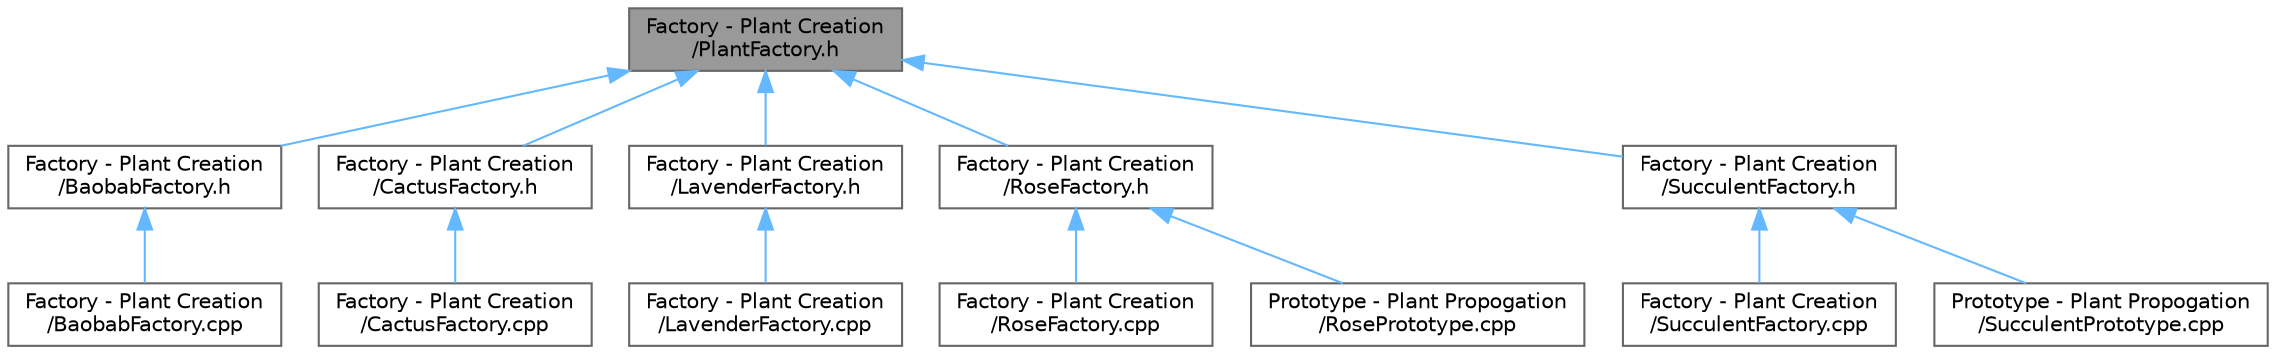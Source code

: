 digraph "Factory - Plant Creation/PlantFactory.h"
{
 // INTERACTIVE_SVG=YES
 // LATEX_PDF_SIZE
  bgcolor="transparent";
  edge [fontname=Helvetica,fontsize=10,labelfontname=Helvetica,labelfontsize=10];
  node [fontname=Helvetica,fontsize=10,shape=box,height=0.2,width=0.4];
  Node1 [id="Node000001",label="Factory - Plant Creation\l/PlantFactory.h",height=0.2,width=0.4,color="gray40", fillcolor="grey60", style="filled", fontcolor="black",tooltip="Abstract base class for the Factory Method design pattern for plant creation."];
  Node1 -> Node2 [id="edge1_Node000001_Node000002",dir="back",color="steelblue1",style="solid",tooltip=" "];
  Node2 [id="Node000002",label="Factory - Plant Creation\l/BaobabFactory.h",height=0.2,width=0.4,color="grey40", fillcolor="white", style="filled",URL="$_baobab_factory_8h.html",tooltip="Concrete factory for creating baobab trees."];
  Node2 -> Node3 [id="edge2_Node000002_Node000003",dir="back",color="steelblue1",style="solid",tooltip=" "];
  Node3 [id="Node000003",label="Factory - Plant Creation\l/BaobabFactory.cpp",height=0.2,width=0.4,color="grey40", fillcolor="white", style="filled",URL="$_baobab_factory_8cpp.html",tooltip=" "];
  Node1 -> Node4 [id="edge3_Node000001_Node000004",dir="back",color="steelblue1",style="solid",tooltip=" "];
  Node4 [id="Node000004",label="Factory - Plant Creation\l/CactusFactory.h",height=0.2,width=0.4,color="grey40", fillcolor="white", style="filled",URL="$_cactus_factory_8h.html",tooltip="Concrete factory for creating cactus plants."];
  Node4 -> Node5 [id="edge4_Node000004_Node000005",dir="back",color="steelblue1",style="solid",tooltip=" "];
  Node5 [id="Node000005",label="Factory - Plant Creation\l/CactusFactory.cpp",height=0.2,width=0.4,color="grey40", fillcolor="white", style="filled",URL="$_cactus_factory_8cpp.html",tooltip=" "];
  Node1 -> Node6 [id="edge5_Node000001_Node000006",dir="back",color="steelblue1",style="solid",tooltip=" "];
  Node6 [id="Node000006",label="Factory - Plant Creation\l/LavenderFactory.h",height=0.2,width=0.4,color="grey40", fillcolor="white", style="filled",URL="$_lavender_factory_8h.html",tooltip="Concrete factory for creating lavender plants."];
  Node6 -> Node7 [id="edge6_Node000006_Node000007",dir="back",color="steelblue1",style="solid",tooltip=" "];
  Node7 [id="Node000007",label="Factory - Plant Creation\l/LavenderFactory.cpp",height=0.2,width=0.4,color="grey40", fillcolor="white", style="filled",URL="$_lavender_factory_8cpp.html",tooltip=" "];
  Node1 -> Node8 [id="edge7_Node000001_Node000008",dir="back",color="steelblue1",style="solid",tooltip=" "];
  Node8 [id="Node000008",label="Factory - Plant Creation\l/RoseFactory.h",height=0.2,width=0.4,color="grey40", fillcolor="white", style="filled",URL="$_rose_factory_8h.html",tooltip="Concrete factory for creating rose plants."];
  Node8 -> Node9 [id="edge8_Node000008_Node000009",dir="back",color="steelblue1",style="solid",tooltip=" "];
  Node9 [id="Node000009",label="Factory - Plant Creation\l/RoseFactory.cpp",height=0.2,width=0.4,color="grey40", fillcolor="white", style="filled",URL="$_rose_factory_8cpp.html",tooltip=" "];
  Node8 -> Node10 [id="edge9_Node000008_Node000010",dir="back",color="steelblue1",style="solid",tooltip=" "];
  Node10 [id="Node000010",label="Prototype - Plant Propogation\l/RosePrototype.cpp",height=0.2,width=0.4,color="grey40", fillcolor="white", style="filled",URL="$_rose_prototype_8cpp.html",tooltip=" "];
  Node1 -> Node11 [id="edge10_Node000001_Node000011",dir="back",color="steelblue1",style="solid",tooltip=" "];
  Node11 [id="Node000011",label="Factory - Plant Creation\l/SucculentFactory.h",height=0.2,width=0.4,color="grey40", fillcolor="white", style="filled",URL="$_succulent_factory_8h.html",tooltip="Concrete factory for creating succulent plants."];
  Node11 -> Node12 [id="edge11_Node000011_Node000012",dir="back",color="steelblue1",style="solid",tooltip=" "];
  Node12 [id="Node000012",label="Factory - Plant Creation\l/SucculentFactory.cpp",height=0.2,width=0.4,color="grey40", fillcolor="white", style="filled",URL="$_succulent_factory_8cpp.html",tooltip=" "];
  Node11 -> Node13 [id="edge12_Node000011_Node000013",dir="back",color="steelblue1",style="solid",tooltip=" "];
  Node13 [id="Node000013",label="Prototype - Plant Propogation\l/SucculentPrototype.cpp",height=0.2,width=0.4,color="grey40", fillcolor="white", style="filled",URL="$_succulent_prototype_8cpp.html",tooltip=" "];
}
